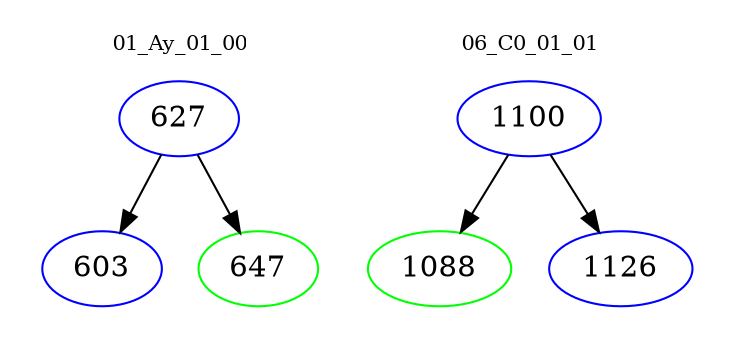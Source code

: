 digraph{
subgraph cluster_0 {
color = white
label = "01_Ay_01_00";
fontsize=10;
T0_627 [label="627", color="blue"]
T0_627 -> T0_603 [color="black"]
T0_603 [label="603", color="blue"]
T0_627 -> T0_647 [color="black"]
T0_647 [label="647", color="green"]
}
subgraph cluster_1 {
color = white
label = "06_C0_01_01";
fontsize=10;
T1_1100 [label="1100", color="blue"]
T1_1100 -> T1_1088 [color="black"]
T1_1088 [label="1088", color="green"]
T1_1100 -> T1_1126 [color="black"]
T1_1126 [label="1126", color="blue"]
}
}

